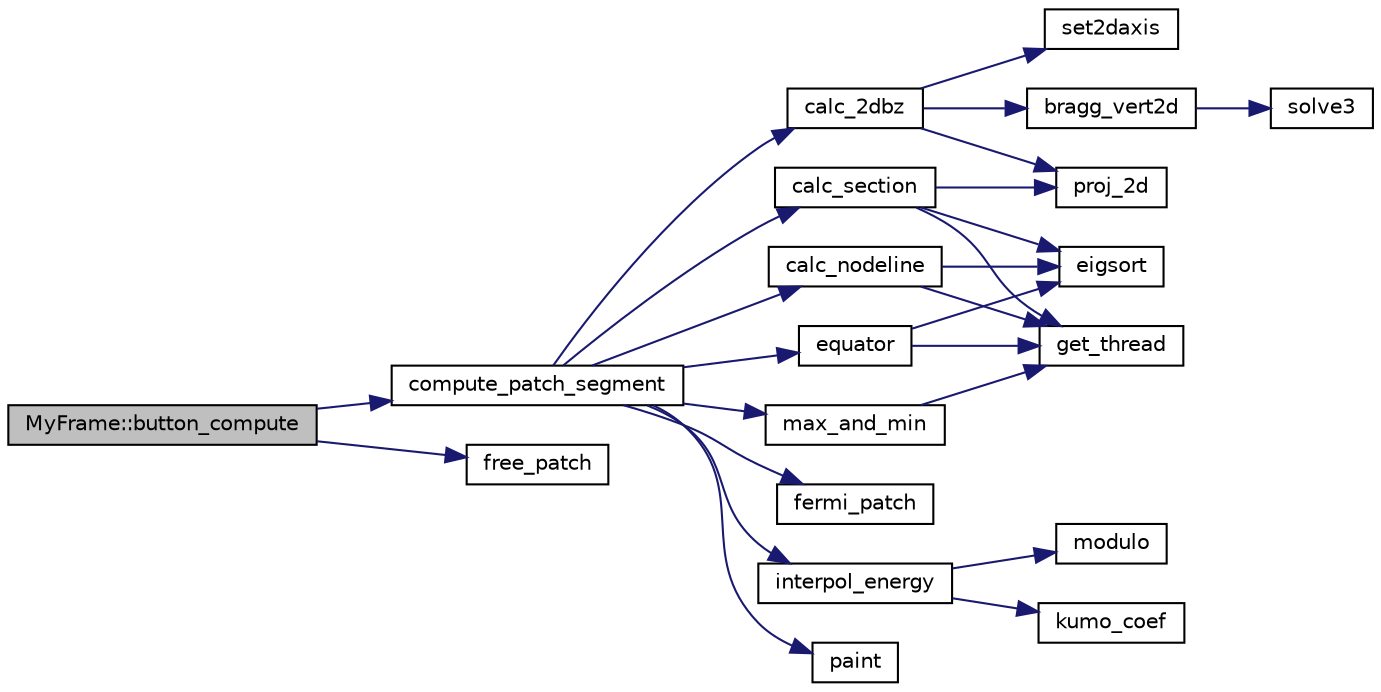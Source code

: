 digraph "MyFrame::button_compute"
{
 // LATEX_PDF_SIZE
  edge [fontname="Helvetica",fontsize="10",labelfontname="Helvetica",labelfontsize="10"];
  node [fontname="Helvetica",fontsize="10",shape=record];
  rankdir="LR";
  Node1 [label="MyFrame::button_compute",height=0.2,width=0.4,color="black", fillcolor="grey75", style="filled", fontcolor="black",tooltip=" "];
  Node1 -> Node2 [color="midnightblue",fontsize="10",style="solid",fontname="Helvetica"];
  Node2 [label="compute_patch_segment",height=0.2,width=0.4,color="black", fillcolor="white", style="filled",URL="$menu_8cpp.html#a3281d6fac7f0edb03da537a8614ad4f7",tooltip=" "];
  Node2 -> Node3 [color="midnightblue",fontsize="10",style="solid",fontname="Helvetica"];
  Node3 [label="calc_2dbz",height=0.2,width=0.4,color="black", fillcolor="white", style="filled",URL="$section_8cpp.html#a6685b50602d6d924229e4aac556d743d",tooltip="Compute boundary of 2D BZ."];
  Node3 -> Node4 [color="midnightblue",fontsize="10",style="solid",fontname="Helvetica"];
  Node4 [label="bragg_vert2d",height=0.2,width=0.4,color="black", fillcolor="white", style="filled",URL="$section_8cpp.html#ab6b3f2a6dfbb1c59f0c4ff333b3a9e40",tooltip="Judge wheser this line is the edge of 1st BZ (or the premitive BZ)"];
  Node4 -> Node5 [color="midnightblue",fontsize="10",style="solid",fontname="Helvetica"];
  Node5 [label="solve3",height=0.2,width=0.4,color="black", fillcolor="white", style="filled",URL="$basic__math_8cpp.html#ae3f623df79bd4c9f9753cb1a94bf9c59",tooltip="Solve linear system."];
  Node3 -> Node6 [color="midnightblue",fontsize="10",style="solid",fontname="Helvetica"];
  Node6 [label="proj_2d",height=0.2,width=0.4,color="black", fillcolor="white", style="filled",URL="$section_8cpp.html#a7661d3bb31f1b9a4668fcd301bde649f",tooltip="Project 3D -vector into 2D plane."];
  Node3 -> Node7 [color="midnightblue",fontsize="10",style="solid",fontname="Helvetica"];
  Node7 [label="set2daxis",height=0.2,width=0.4,color="black", fillcolor="white", style="filled",URL="$section_8cpp.html#ad5f83148882929373cdf61a641493300",tooltip="Set Projection axis for 2D plane."];
  Node2 -> Node8 [color="midnightblue",fontsize="10",style="solid",fontname="Helvetica"];
  Node8 [label="calc_nodeline",height=0.2,width=0.4,color="black", fillcolor="white", style="filled",URL="$calc__nodeline_8cpp.html#ab1cb3507c64f260c9af13ebc05d00fae",tooltip="Compute node-line where ."];
  Node8 -> Node9 [color="midnightblue",fontsize="10",style="solid",fontname="Helvetica"];
  Node9 [label="eigsort",height=0.2,width=0.4,color="black", fillcolor="white", style="filled",URL="$basic__math_8cpp.html#a131305646374d96dd058812729d59d07",tooltip="Simple sort."];
  Node8 -> Node10 [color="midnightblue",fontsize="10",style="solid",fontname="Helvetica"];
  Node10 [label="get_thread",height=0.2,width=0.4,color="black", fillcolor="white", style="filled",URL="$basic__math_8cpp.html#a77b0fa2c247c0a993f982a59b423ce62",tooltip="OpenMP wrapper, get the number of threads."];
  Node2 -> Node11 [color="midnightblue",fontsize="10",style="solid",fontname="Helvetica"];
  Node11 [label="calc_section",height=0.2,width=0.4,color="black", fillcolor="white", style="filled",URL="$section_8cpp.html#a66580d80e18936d71c50ca786f891b08",tooltip="Compute Fermi-line."];
  Node11 -> Node9 [color="midnightblue",fontsize="10",style="solid",fontname="Helvetica"];
  Node11 -> Node10 [color="midnightblue",fontsize="10",style="solid",fontname="Helvetica"];
  Node11 -> Node6 [color="midnightblue",fontsize="10",style="solid",fontname="Helvetica"];
  Node2 -> Node12 [color="midnightblue",fontsize="10",style="solid",fontname="Helvetica"];
  Node12 [label="equator",height=0.2,width=0.4,color="black", fillcolor="white", style="filled",URL="$equator_8cpp.html#a4aaaf24cb79c0d95feb9c8f66c5bd105",tooltip="Compute equator ."];
  Node12 -> Node9 [color="midnightblue",fontsize="10",style="solid",fontname="Helvetica"];
  Node12 -> Node10 [color="midnightblue",fontsize="10",style="solid",fontname="Helvetica"];
  Node2 -> Node13 [color="midnightblue",fontsize="10",style="solid",fontname="Helvetica"];
  Node13 [label="fermi_patch",height=0.2,width=0.4,color="black", fillcolor="white", style="filled",URL="$fermi__patch_8hpp.html#ad135d982b78e6cf52223ea29421c36c1",tooltip=" "];
  Node2 -> Node14 [color="midnightblue",fontsize="10",style="solid",fontname="Helvetica"];
  Node14 [label="interpol_energy",height=0.2,width=0.4,color="black", fillcolor="white", style="filled",URL="$kumo_8cpp.html#a22c94ff2972e7ed9427b0b3e4dc2a0d8",tooltip="Interpolation of energy and matrix with the French-curve (Kumo) interpolation."];
  Node14 -> Node15 [color="midnightblue",fontsize="10",style="solid",fontname="Helvetica"];
  Node15 [label="kumo_coef",height=0.2,width=0.4,color="black", fillcolor="white", style="filled",URL="$kumo_8cpp.html#afbe527a7fa2e8328580e1b151383dff5",tooltip="Compute coefficient for the French-curve (Kumo) interpolation."];
  Node14 -> Node16 [color="midnightblue",fontsize="10",style="solid",fontname="Helvetica"];
  Node16 [label="modulo",height=0.2,width=0.4,color="black", fillcolor="white", style="filled",URL="$basic__math_8cpp.html#a9d3683294ca31a578ccbb2e371ef0676",tooltip="Work as Modulo function of fortran."];
  Node2 -> Node17 [color="midnightblue",fontsize="10",style="solid",fontname="Helvetica"];
  Node17 [label="max_and_min",height=0.2,width=0.4,color="black", fillcolor="white", style="filled",URL="$free__patch_8cpp.html#a12309ff49e47cabe7c486091d56bcf47",tooltip="Compute Max. & Min. of matrix elements. Compute color of each patch."];
  Node17 -> Node10 [color="midnightblue",fontsize="10",style="solid",fontname="Helvetica"];
  Node2 -> Node18 [color="midnightblue",fontsize="10",style="solid",fontname="Helvetica"];
  Node18 [label="paint",height=0.2,width=0.4,color="black", fillcolor="white", style="filled",URL="$free__patch_8cpp.html#a40932c8612a3d3328258dbfc602da943",tooltip="Compute Max. & Min. of matrix elements. Compute color of each patch."];
  Node1 -> Node19 [color="midnightblue",fontsize="10",style="solid",fontname="Helvetica"];
  Node19 [label="free_patch",height=0.2,width=0.4,color="black", fillcolor="white", style="filled",URL="$free__patch_8cpp.html#a0bfc3e2214912bf54a794a2585cf4ac0",tooltip="Free variables for patch before new patch is computed."];
}
